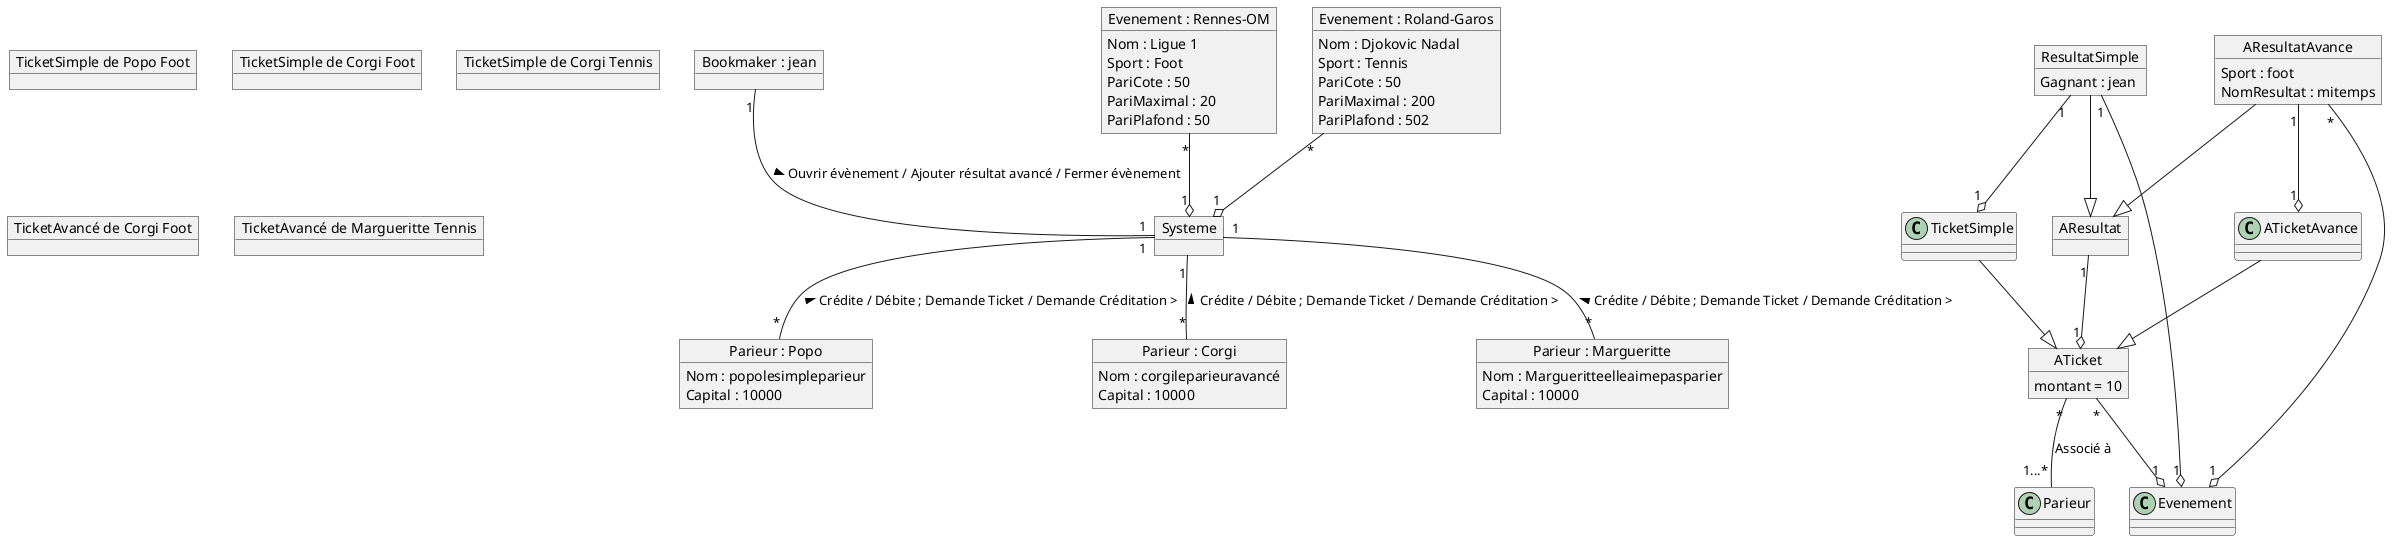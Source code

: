 @startuml


object "Bookmaker : jean" as Bookmaker
object Systeme

Bookmaker "1" -- "1" Systeme : "Ouvrir évènement / Ajouter résultat avancé / Fermer évènement >"




object "Evenement : Rennes-OM" as EvenementF {
    Nom : Ligue 1
    Sport : Foot
    PariCote : 50
    PariMaximal : 20
    PariPlafond : 50
}
object "Evenement : Roland-Garos" as EvenementT {
    Nom : Djokovic Nadal
    Sport : Tennis
    PariCote : 50
    PariMaximal : 200
    PariPlafond : 502
}

EvenementF "*" --o "1" Systeme
EvenementT "*" --o "1" Systeme




object "Parieur : Popo" as ParieurP {
    Nom : popolesimpleparieur
    Capital : 10000
}
object "Parieur : Corgi" as ParieurC {
    Nom : corgileparieuravancé
    Capital : 10000
}
object "Parieur : Margueritte" as ParieurM {
    Nom : Margueritteelleaimepasparier
    Capital : 10000
}

Systeme "1" -- "*" ParieurP : "< Crédite / Débite ; Demande Ticket / Demande Créditation >"
Systeme "1" -- "*" ParieurC : "< Crédite / Débite ; Demande Ticket / Demande Créditation >"
Systeme "1" -- "*" ParieurM : "< Crédite / Débite ; Demande Ticket / Demande Créditation >"




object "TicketSimple de Popo Foot" as TicketSimplePF
object "TicketSimple de Corgi Foot" as TicketSimpleCF
object "TicketSimple de Corgi Tennis" as TicketSimpleCT
object "TicketAvancé de Corgi Foot" as TicketAvanceCF
object "TicketAvancé de Margueritte Tennis" as ATicketAvanceMT

object ATicket {
    montant = 10
}

ATicket "*" -- "1...*" Parieur : "Associé à"
ATicket "*" --o "1" Evenement

TicketSimple --|> ATicket
ATicketAvance --|> ATicket




object AResultat
object ResultatSimple {
    Gagnant : jean
}
object AResultatAvance {
    Sport : foot
    NomResultat : mitemps
}

AResultat "1" --o "1" ATicket

ResultatSimple "1" --o "1" Evenement
ResultatSimple --|> AResultat
ResultatSimple "1" --o "1" TicketSimple

AResultatAvance "*" --o "1" Evenement
AResultatAvance --|> AResultat
AResultatAvance "1" --o "1" ATicketAvance

@enduml